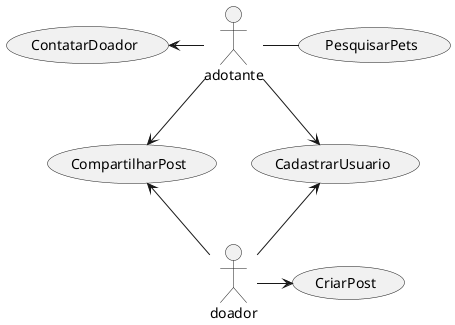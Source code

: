 @startuml
actor doador
actor adotante
(CadastrarUsuario) as (cadastro)
doador -u-> cadastro
adotante --> cadastro
(CompartilharPost) as (compartilhar)
doador -u-> compartilhar
adotante --> compartilhar
(CriarPost) as (post)
doador -r-> post
(PesquisarPets) as (pesquisar)
adotante -r- pesquisar
(ContatarDoador) as (contatar)
adotante -l-> contatar
@enduml